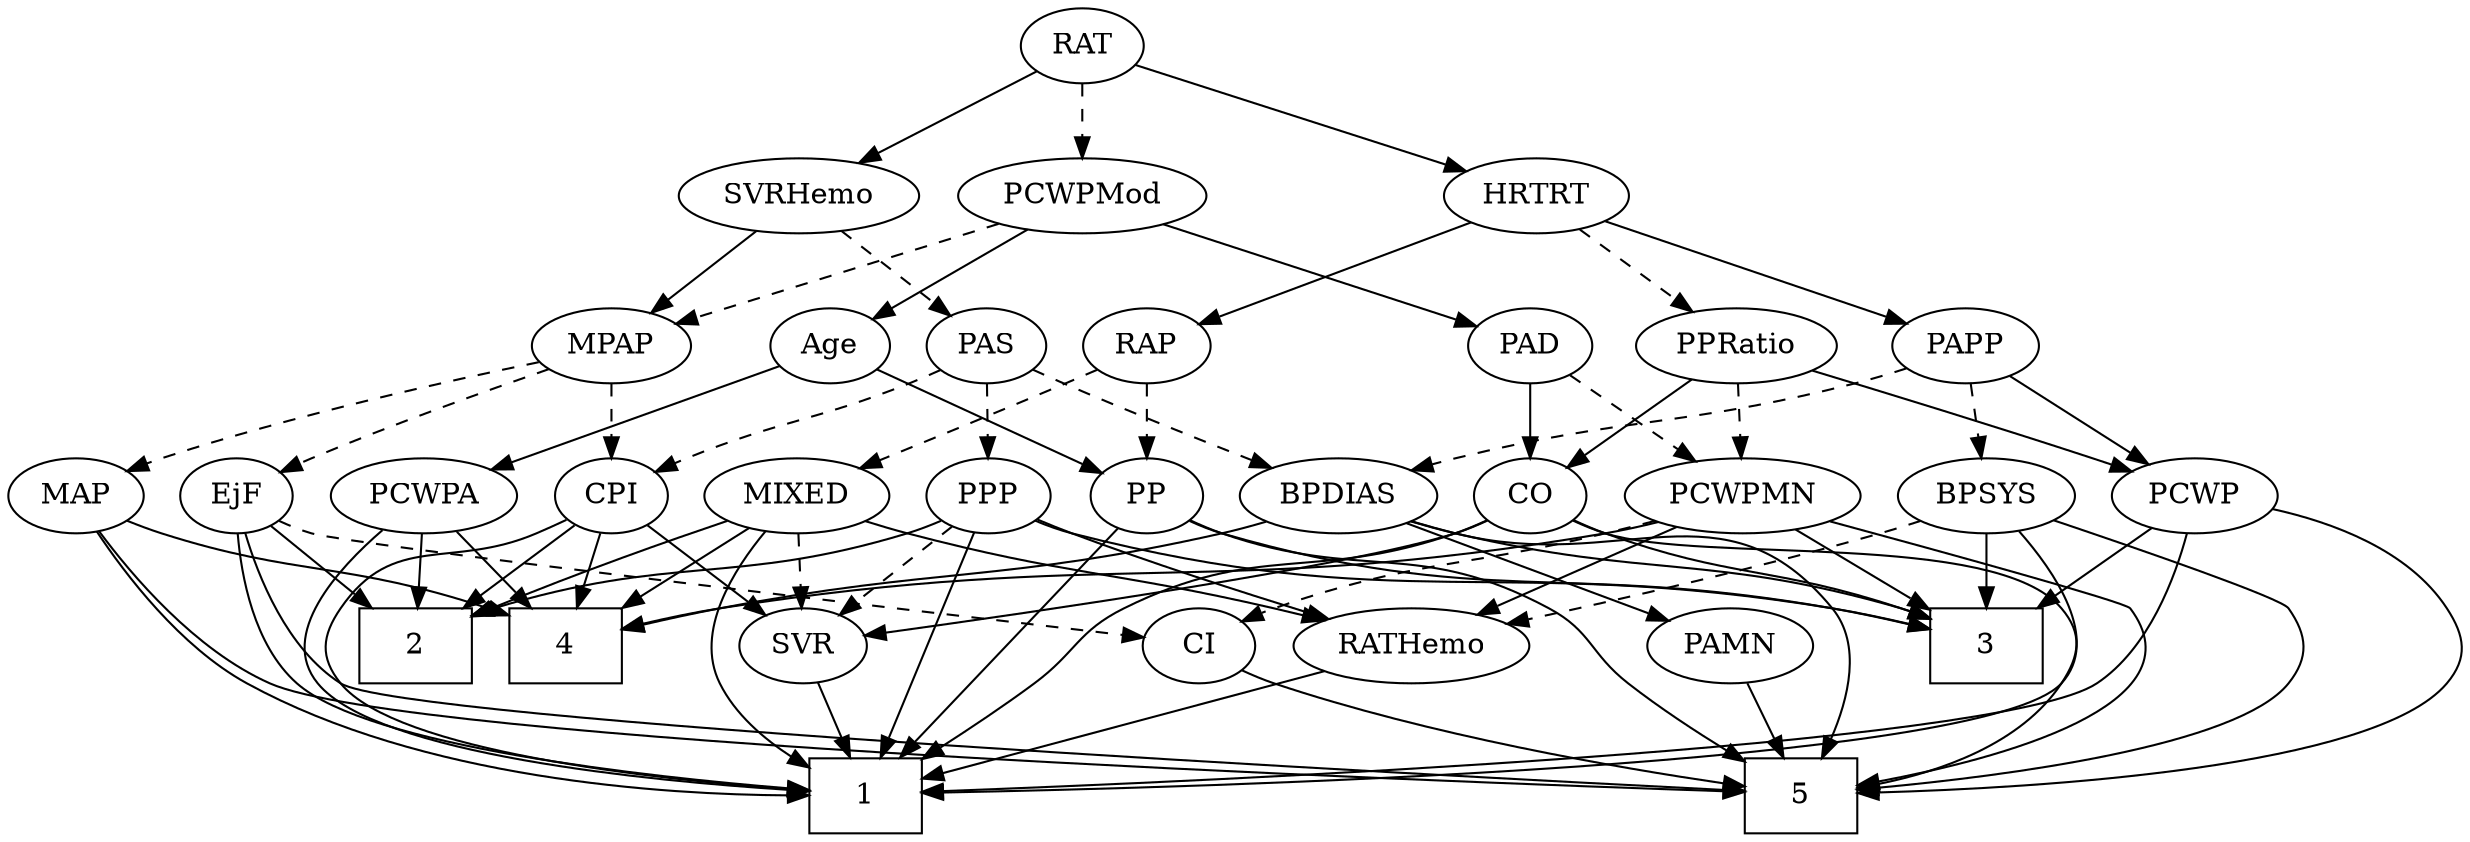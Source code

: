 strict digraph {
	graph [bb="0,0,1134.9,396"];
	node [label="\N"];
	1	[height=0.5,
		pos="393.55,18",
		shape=box,
		width=0.75];
	2	[height=0.5,
		pos="182.55,90",
		shape=box,
		width=0.75];
	3	[height=0.5,
		pos="906.55,90",
		shape=box,
		width=0.75];
	4	[height=0.5,
		pos="254.55,90",
		shape=box,
		width=0.75];
	5	[height=0.5,
		pos="819.55,18",
		shape=box,
		width=0.75];
	Age	[height=0.5,
		pos="378.55,234",
		width=0.75];
	PCWPA	[height=0.5,
		pos="193.55,162",
		width=1.1555];
	Age -> PCWPA	[pos="e,223.97,174.51 355.49,224.28 324.99,212.74 270.76,192.22 233.52,178.12",
		style=solid];
	PP	[height=0.5,
		pos="527.55,162",
		width=0.75];
	Age -> PP	[pos="e,505.88,173.14 399.86,222.92 404.69,220.64 409.79,218.24 414.55,216 442.34,202.92 474,188.08 496.72,177.43",
		style=solid];
	EjF	[height=0.5,
		pos="106.55,162",
		width=0.75];
	EjF -> 1	[pos="e,366.2,20.575 104.63,144.03 103.38,123.98 104.69,90.958 123.55,72 155.69,39.695 289.89,26.104 356.17,21.276",
		style=solid];
	EjF -> 2	[pos="e,163.97,108.11 121.93,146.83 131.79,137.75 144.86,125.71 156.34,115.14",
		style=solid];
	EjF -> 5	[pos="e,792.3,20.371 108.95,143.96 112.86,123.18 122.72,88.775 146.55,72 172.73,53.566 644.73,27.978 782.25,20.887",
		style=solid];
	CI	[height=0.5,
		pos="552.55,90",
		width=0.75];
	EjF -> CI	[pos="e,526.04,93.94 127.05,149.97 132.01,147.69 137.37,145.52 142.55,144 178.03,133.61 422.03,105.61 515.88,95.078",
		style=dashed];
	RAP	[height=0.5,
		pos="527.55,234",
		width=0.77632];
	MIXED	[height=0.5,
		pos="365.55,162",
		width=1.1193];
	RAP -> MIXED	[pos="e,393.59,175.12 505.02,223.27 478.63,211.86 434.5,192.79 402.94,179.16",
		style=dashed];
	RAP -> PP	[pos="e,527.55,180.1 527.55,215.7 527.55,207.98 527.55,198.71 527.55,190.11",
		style=dashed];
	MIXED -> 1	[pos="e,366.37,33.3 350.63,145.04 335.73,127.06 316.63,97.092 328.55,72 334.88,58.664 346.39,47.578 357.99,39.052",
		style=solid];
	MIXED -> 2	[pos="e,209.55,104.09 334.78,150.29 301.78,138.75 250.72,120.7 218.8,107.88",
		style=solid];
	MIXED -> 4	[pos="e,281.68,108.11 343.08,146.83 327.98,137.31 307.74,124.55 290.43,113.63",
		style=solid];
	RATHemo	[height=0.5,
		pos="646.55,90",
		width=1.3721];
	MIXED -> RATHemo	[pos="e,609.85,102.24 395.67,149.86 401.87,147.76 408.38,145.7 414.55,144 490.68,123.01 511.93,127.12 588.55,108 592.33,107.06 596.24,\
106.03 600.16,104.96",
		style=solid];
	SVR	[height=0.5,
		pos="365.55,90",
		width=0.77632];
	MIXED -> SVR	[pos="e,365.55,108.1 365.55,143.7 365.55,135.98 365.55,126.71 365.55,118.11",
		style=dashed];
	MPAP	[height=0.5,
		pos="280.55,234",
		width=0.97491];
	MPAP -> EjF	[pos="e,127.75,173.33 252.55,222.94 224.49,212.7 180.19,196.09 142.55,180 140.74,179.23 138.88,178.41 137.02,177.58",
		style=dashed];
	CPI	[height=0.5,
		pos="280.55,162",
		width=0.75];
	MPAP -> CPI	[pos="e,280.55,180.1 280.55,215.7 280.55,207.98 280.55,198.71 280.55,190.11",
		style=dashed];
	MAP	[height=0.5,
		pos="30.547,162",
		width=0.84854];
	MPAP -> MAP	[pos="e,54.003,173.68 248.44,226.52 206.86,217.75 132.38,200.8 70.547,180 68.169,179.2 65.734,178.32 63.297,177.4",
		style=dashed];
	BPSYS	[height=0.5,
		pos="905.55,162",
		width=1.0471];
	BPSYS -> 1	[pos="e,420.6,19.528 921.13,145.42 938.54,126.16 961.9,93.307 942.55,72 908.17,34.149 549.02,22.565 430.94,19.766",
		style=solid];
	BPSYS -> 3	[pos="e,906.3,108.1 905.79,143.7 905.9,135.98 906.04,126.71 906.16,118.11",
		style=solid];
	BPSYS -> 5	[pos="e,846.79,21.077 934.71,150.44 977.28,135.03 1051.4,108.16 1051.5,108 1060.7,94.897 1061.5,84.51 1051.5,72 1027.6,41.983 916.17,27.616 \
856.88,21.997",
		style=solid];
	BPSYS -> RATHemo	[pos="e,687.7,100.13 876.76,150.31 870.46,148.11 863.81,145.89 857.55,144 803.49,127.68 740.6,112.34 697.64,102.41",
		style=dashed];
	PAD	[height=0.5,
		pos="703.55,234",
		width=0.79437];
	CO	[height=0.5,
		pos="703.55,162",
		width=0.75];
	PAD -> CO	[pos="e,703.55,180.1 703.55,215.7 703.55,207.98 703.55,198.71 703.55,190.11",
		style=solid];
	PCWPMN	[height=0.5,
		pos="798.55,162",
		width=1.3902];
	PAD -> PCWPMN	[pos="e,777.44,178.55 721.42,219.83 734.84,209.94 753.52,196.18 769.13,184.67",
		style=dashed];
	CO -> 1	[pos="e,420.77,35.579 682.91,150.36 677.96,148.06 672.63,145.79 667.55,144 602.45,121.15 578.02,139.33 516.55,108 494.64,96.836 494.21,\
86.761 474.55,72 460.19,61.221 443.71,50.209 429.38,41.035",
		style=solid];
	CO -> 3	[pos="e,879.37,102.78 724.62,150.35 729.46,148.1 734.63,145.85 739.55,144 794.06,123.5 810.56,127.19 865.55,108 866.96,107.51 868.39,106.99 \
869.83,106.46",
		style=solid];
	CO -> 5	[pos="e,846.6,22.09 724.11,150.15 729.06,147.85 734.41,145.64 739.55,144 826.86,116.19 883.68,178.22 942.55,108 952.83,95.738 951.34,85.366 \
942.55,72 923.65,43.282 885.56,30.058 856.74,24.009",
		style=solid];
	CO -> SVR	[pos="e,392.87,94.84 682.99,150.14 678.03,147.85 672.69,145.63 667.55,144 618.69,128.49 472.39,106.31 402.94,96.285",
		style=solid];
	PAS	[height=0.5,
		pos="450.55,234",
		width=0.75];
	PAS -> CPI	[pos="e,301.73,173.39 429.37,222.61 424.53,220.35 419.39,218.03 414.55,216 371.75,198.08 359.35,197.92 316.55,180 314.73,179.24 312.87,\
178.44 311,177.61",
		style=dashed];
	BPDIAS	[height=0.5,
		pos="616.55,162",
		width=1.1735];
	PAS -> BPDIAS	[pos="e,587.51,175.18 472.97,223.45 478.7,221.02 484.85,218.41 490.55,216 519.88,203.6 553.08,189.64 578.03,179.16",
		style=dashed];
	PPP	[height=0.5,
		pos="450.55,162",
		width=0.75];
	PAS -> PPP	[pos="e,450.55,180.1 450.55,215.7 450.55,207.98 450.55,198.71 450.55,190.11",
		style=dashed];
	PAMN	[height=0.5,
		pos="787.55,90",
		width=1.011];
	PAMN -> 5	[pos="e,811.65,36.275 795.29,72.055 798.93,64.091 803.36,54.411 807.43,45.51",
		style=solid];
	RATHemo -> 1	[pos="e,420.72,26.205 609.45,78.008 602.51,75.986 595.31,73.911 588.55,72 533.57,56.475 469.64,39.258 430.39,28.782",
		style=solid];
	CPI -> 1	[pos="e,366.34,20.665 259.37,150.61 254.53,148.35 249.39,146.03 244.55,144 201.75,126.08 173.11,146.05 146.55,108 137.39,94.88 136.49,\
84.444 146.55,72 172.48,39.916 293.67,26.366 356.13,21.436",
		style=solid];
	CPI -> 2	[pos="e,206.69,108.24 262.57,148.16 249.33,138.7 230.96,125.58 215.15,114.29",
		style=solid];
	CPI -> 4	[pos="e,261.03,108.45 274.39,144.41 271.46,136.54 267.89,126.93 264.59,118.04",
		style=solid];
	CPI -> SVR	[pos="e,348.92,104.69 296.94,147.5 309.44,137.21 326.86,122.86 341.02,111.2",
		style=solid];
	RAT	[height=0.5,
		pos="492.55,378",
		width=0.75827];
	PCWPMod	[height=0.5,
		pos="492.55,306",
		width=1.4443];
	RAT -> PCWPMod	[pos="e,492.55,324.1 492.55,359.7 492.55,351.98 492.55,342.71 492.55,334.11",
		style=dashed];
	SVRHemo	[height=0.5,
		pos="372.55,306",
		width=1.3902];
	RAT -> SVRHemo	[pos="e,397.82,321.74 472.73,365.44 454.79,354.98 427.98,339.34 406.61,326.87",
		style=solid];
	HRTRT	[height=0.5,
		pos="608.55,306",
		width=1.1013];
	RAT -> HRTRT	[pos="e,585.47,320.92 511.96,365.28 529.6,354.64 555.96,338.73 576.69,326.23",
		style=solid];
	SVR -> 1	[pos="e,386.57,36.447 372.18,72.411 375.37,64.454 379.26,54.722 382.85,45.756",
		style=solid];
	PCWPMod -> Age	[pos="e,397.69,246.75 468.09,289.98 449.99,278.87 425.3,263.71 406.43,252.12",
		style=solid];
	PCWPMod -> MPAP	[pos="e,309.38,244.52 456.1,292.97 417.96,280.37 358.3,260.67 319.31,247.8",
		style=dashed];
	PCWPMod -> PAD	[pos="e,678.63,243.27 528.82,292.97 568.08,279.94 630.25,259.32 668.88,246.5",
		style=solid];
	PCWPA -> 1	[pos="e,366.41,20.367 172.15,146.52 147.95,128.39 114.39,96.704 134.55,72 162.1,38.232 291.33,25.397 356.2,21.021",
		style=solid];
	PCWPA -> 2	[pos="e,185.24,108.1 190.83,143.7 189.62,135.98 188.16,126.71 186.81,118.11",
		style=solid];
	PCWPA -> 4	[pos="e,239.63,108.12 207.7,144.76 215.17,136.18 224.52,125.46 232.89,115.86",
		style=solid];
	PCWPMN -> 3	[pos="e,880,108.21 821.72,145.98 836.15,136.63 855,124.41 871.27,113.87",
		style=solid];
	PCWPMN -> 4	[pos="e,281.78,98.207 762.62,149.45 755.06,147.36 747.09,145.4 739.55,144 559.27,110.46 509.67,136.6 328.55,108 316.46,106.09 303.41,103.33 \
291.69,100.59",
		style=solid];
	PCWPMN -> 5	[pos="e,846.84,23.224 836.8,150.16 888.2,135.51 973.41,110.87 975.55,108 1010,61.732 913.2,35.859 856.85,25.065",
		style=solid];
	PCWPMN -> RATHemo	[pos="e,675.88,104.51 768.88,147.34 744.95,136.32 711.11,120.73 685.08,108.75",
		style=solid];
	PCWPMN -> CI	[pos="e,573.18,101.64 761.17,149.95 754.01,147.91 746.56,145.84 739.55,144 672.83,126.44 653.64,130.85 588.55,108 586.64,107.33 584.7,\
106.59 582.76,105.81",
		style=dashed];
	SVRHemo -> MPAP	[pos="e,299.34,249.3 352.13,289.46 338.94,279.43 321.64,266.27 307.35,255.4",
		style=solid];
	SVRHemo -> PAS	[pos="e,435.03,248.93 390.25,289.12 401.2,279.28 415.39,266.55 427.26,255.9",
		style=dashed];
	BPDIAS -> 3	[pos="e,879.49,103.17 647.9,149.77 654.35,147.68 661.13,145.64 667.55,144 754.19,121.8 779.75,133.27 865.55,108 866.98,107.58 868.43,107.12 \
869.89,106.64",
		style=solid];
	BPDIAS -> 4	[pos="e,281.86,97.781 584.83,149.92 577.87,147.75 570.51,145.64 563.55,144 460.7,119.79 432.33,127.84 328.55,108 316.53,105.7 303.5,102.84 \
291.77,100.12",
		style=solid];
	BPDIAS -> 5	[pos="e,828.93,36.077 647.94,149.95 654.39,147.85 661.16,145.76 667.55,144 739.92,124.1 785.47,166.46 832.55,108 846.62,90.521 840.8,64.617 \
832.98,45.257",
		style=solid];
	BPDIAS -> PAMN	[pos="e,760.51,102.07 645.94,148.97 675.11,137.03 719.86,118.71 751.23,105.87",
		style=solid];
	MAP -> 1	[pos="e,366.12,21.548 39.019,144.53 50.491,124.02 72.975,89.541 102.55,72 144.89,46.884 287.05,29.659 355.75,22.594",
		style=solid];
	MAP -> 4	[pos="e,227.27,104.58 53.991,150.28 59.368,148.04 65.104,145.81 70.547,144 131.91,123.65 152.84,129.92 217.8,107.88",
		style=solid];
	MAP -> 5	[pos="e,792.21,19.902 40.539,144.71 54.437,123.71 81.746,87.986 115.55,72 176.02,43.4 645.33,25.036 782.2,20.248",
		style=solid];
	PP -> 1	[pos="e,410.01,36.443 513.71,146.34 490.88,122.14 445.05,73.576 417.06,43.912",
		style=solid];
	PP -> 3	[pos="e,879.26,97.899 548.45,150.36 553.9,147.95 559.85,145.62 565.55,144 680.71,111.21 714.74,129.43 832.55,108 844.58,105.81 857.62,\
102.97 869.35,100.25",
		style=solid];
	PP -> 5	[pos="e,792.44,36.167 549,150.65 554.33,148.29 560.09,145.91 565.55,144 625.77,122.9 648.72,138.93 704.55,108 724.9,96.726 724.47,86.64 \
742.55,72 755.58,61.445 770.65,50.773 783.97,41.8",
		style=solid];
	PPP -> 1	[pos="e,400.51,36.346 443.9,144.43 434.18,120.22 415.98,74.894 404.33,45.871",
		style=solid];
	PPP -> 2	[pos="e,209.77,104.75 429.98,150.17 425.03,147.88 419.68,145.65 414.55,144 333.2,117.82 304.85,133.91 219.35,107.78",
		style=solid];
	PPP -> 3	[pos="e,879.29,98.089 471.85,150.81 478.08,148.2 484.98,145.67 491.55,144 639.24,106.43 682.23,133.11 832.55,108 844.61,105.98 857.66,\
103.2 869.38,100.46",
		style=solid];
	PPP -> RATHemo	[pos="e,610.61,102.57 472.57,151.57 478.69,149.03 485.35,146.34 491.55,144 528.04,130.21 569.92,115.99 600.94,105.75",
		style=solid];
	PPP -> SVR	[pos="e,382.18,104.69 434.16,147.5 421.66,137.21 404.23,122.86 390.07,111.2",
		style=dashed];
	PPRatio	[height=0.5,
		pos="793.55,234",
		width=1.1013];
	PPRatio -> CO	[pos="e,720.48,176.17 774.46,218.15 761.09,207.75 743.09,193.75 728.57,182.46",
		style=solid];
	PPRatio -> PCWPMN	[pos="e,797.33,180.1 794.78,215.7 795.33,207.98 796,198.71 796.61,190.11",
		style=dashed];
	PCWP	[height=0.5,
		pos="996.55,162",
		width=0.97491];
	PPRatio -> PCWP	[pos="e,969.63,173.63 825.07,222.97 857.26,212.62 908.6,195.8 952.55,180 955.06,179.1 957.65,178.15 960.25,177.18",
		style=solid];
	PCWP -> 1	[pos="e,420.65,19.913 994.64,143.69 991.35,122.98 982.58,88.975 959.55,72 917.03,40.67 549.95,24.68 430.75,20.28",
		style=solid];
	PCWP -> 3	[pos="e,928.67,108.2 977.9,146.5 966.05,137.28 950.43,125.13 936.82,114.55",
		style=solid];
	PCWP -> 5	[pos="e,846.58,19.397 1030.8,157.63 1061.9,152.56 1106.1,139.84 1127.5,108 1136.5,94.733 1137.9,84.235 1127.5,72 1093.3,31.365 931.16,\
21.885 856.88,19.673",
		style=solid];
	CI -> 5	[pos="e,792.34,23.28 573.17,78.331 578.12,76.031 583.45,73.764 588.55,72 655.24,48.906 736.26,32.966 782.48,24.96",
		style=solid];
	PAPP	[height=0.5,
		pos="893.55,234",
		width=0.88464];
	PAPP -> BPSYS	[pos="e,902.59,180.28 896.45,216.05 897.77,208.35 899.37,199.03 900.86,190.36",
		style=dashed];
	PAPP -> BPDIAS	[pos="e,647.93,174.11 867.26,223.57 859.37,220.93 850.66,218.18 842.55,216 765.86,195.41 744.24,200.59 667.55,180 664.35,179.14 661.05,\
178.19 657.76,177.2",
		style=dashed];
	PAPP -> PCWP	[pos="e,976.04,176.93 913.41,219.5 928.74,209.08 950.18,194.51 967.45,182.78",
		style=solid];
	HRTRT -> RAP	[pos="e,543.71,248.97 590.97,289.81 579.44,279.85 564.22,266.7 551.58,255.77",
		style=solid];
	HRTRT -> PPRatio	[pos="e,763.9,246.22 638.27,293.75 669.83,281.81 719.84,262.89 754.54,249.76",
		style=dashed];
	HRTRT -> PAPP	[pos="e,867.23,244.32 644.5,298.01 690.68,288.77 773.14,271.38 842.55,252 847.48,250.62 852.64,249.06 857.7,247.44",
		style=solid];
}
